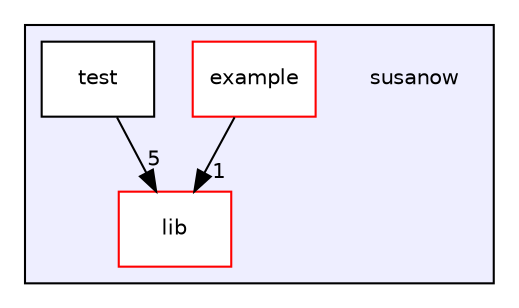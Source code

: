 digraph "/home/slank/git/susanow" {
  compound=true
  node [ fontsize="10", fontname="Helvetica"];
  edge [ labelfontsize="10", labelfontname="Helvetica"];
  subgraph clusterdir_dfefae42a4cf55ba0761ace7a8746e62 {
    graph [ bgcolor="#eeeeff", pencolor="black", label="" URL="dir_dfefae42a4cf55ba0761ace7a8746e62.html"];
    dir_dfefae42a4cf55ba0761ace7a8746e62 [shape=plaintext label="susanow"];
    dir_f009b5e3b270b0005960285e6ed0cff0 [shape=box label="example" color="red" fillcolor="white" style="filled" URL="dir_f009b5e3b270b0005960285e6ed0cff0.html"];
    dir_caa186dbe80251dce76ca8435da2090d [shape=box label="lib" color="red" fillcolor="white" style="filled" URL="dir_caa186dbe80251dce76ca8435da2090d.html"];
    dir_f2b090c2b49f4ffdca270af3d7dd55ea [shape=box label="test" color="black" fillcolor="white" style="filled" URL="dir_f2b090c2b49f4ffdca270af3d7dd55ea.html"];
  }
  dir_f2b090c2b49f4ffdca270af3d7dd55ea->dir_caa186dbe80251dce76ca8435da2090d [headlabel="5", labeldistance=1.5 headhref="dir_000003_000004.html"];
  dir_f009b5e3b270b0005960285e6ed0cff0->dir_caa186dbe80251dce76ca8435da2090d [headlabel="1", labeldistance=1.5 headhref="dir_000001_000004.html"];
}
